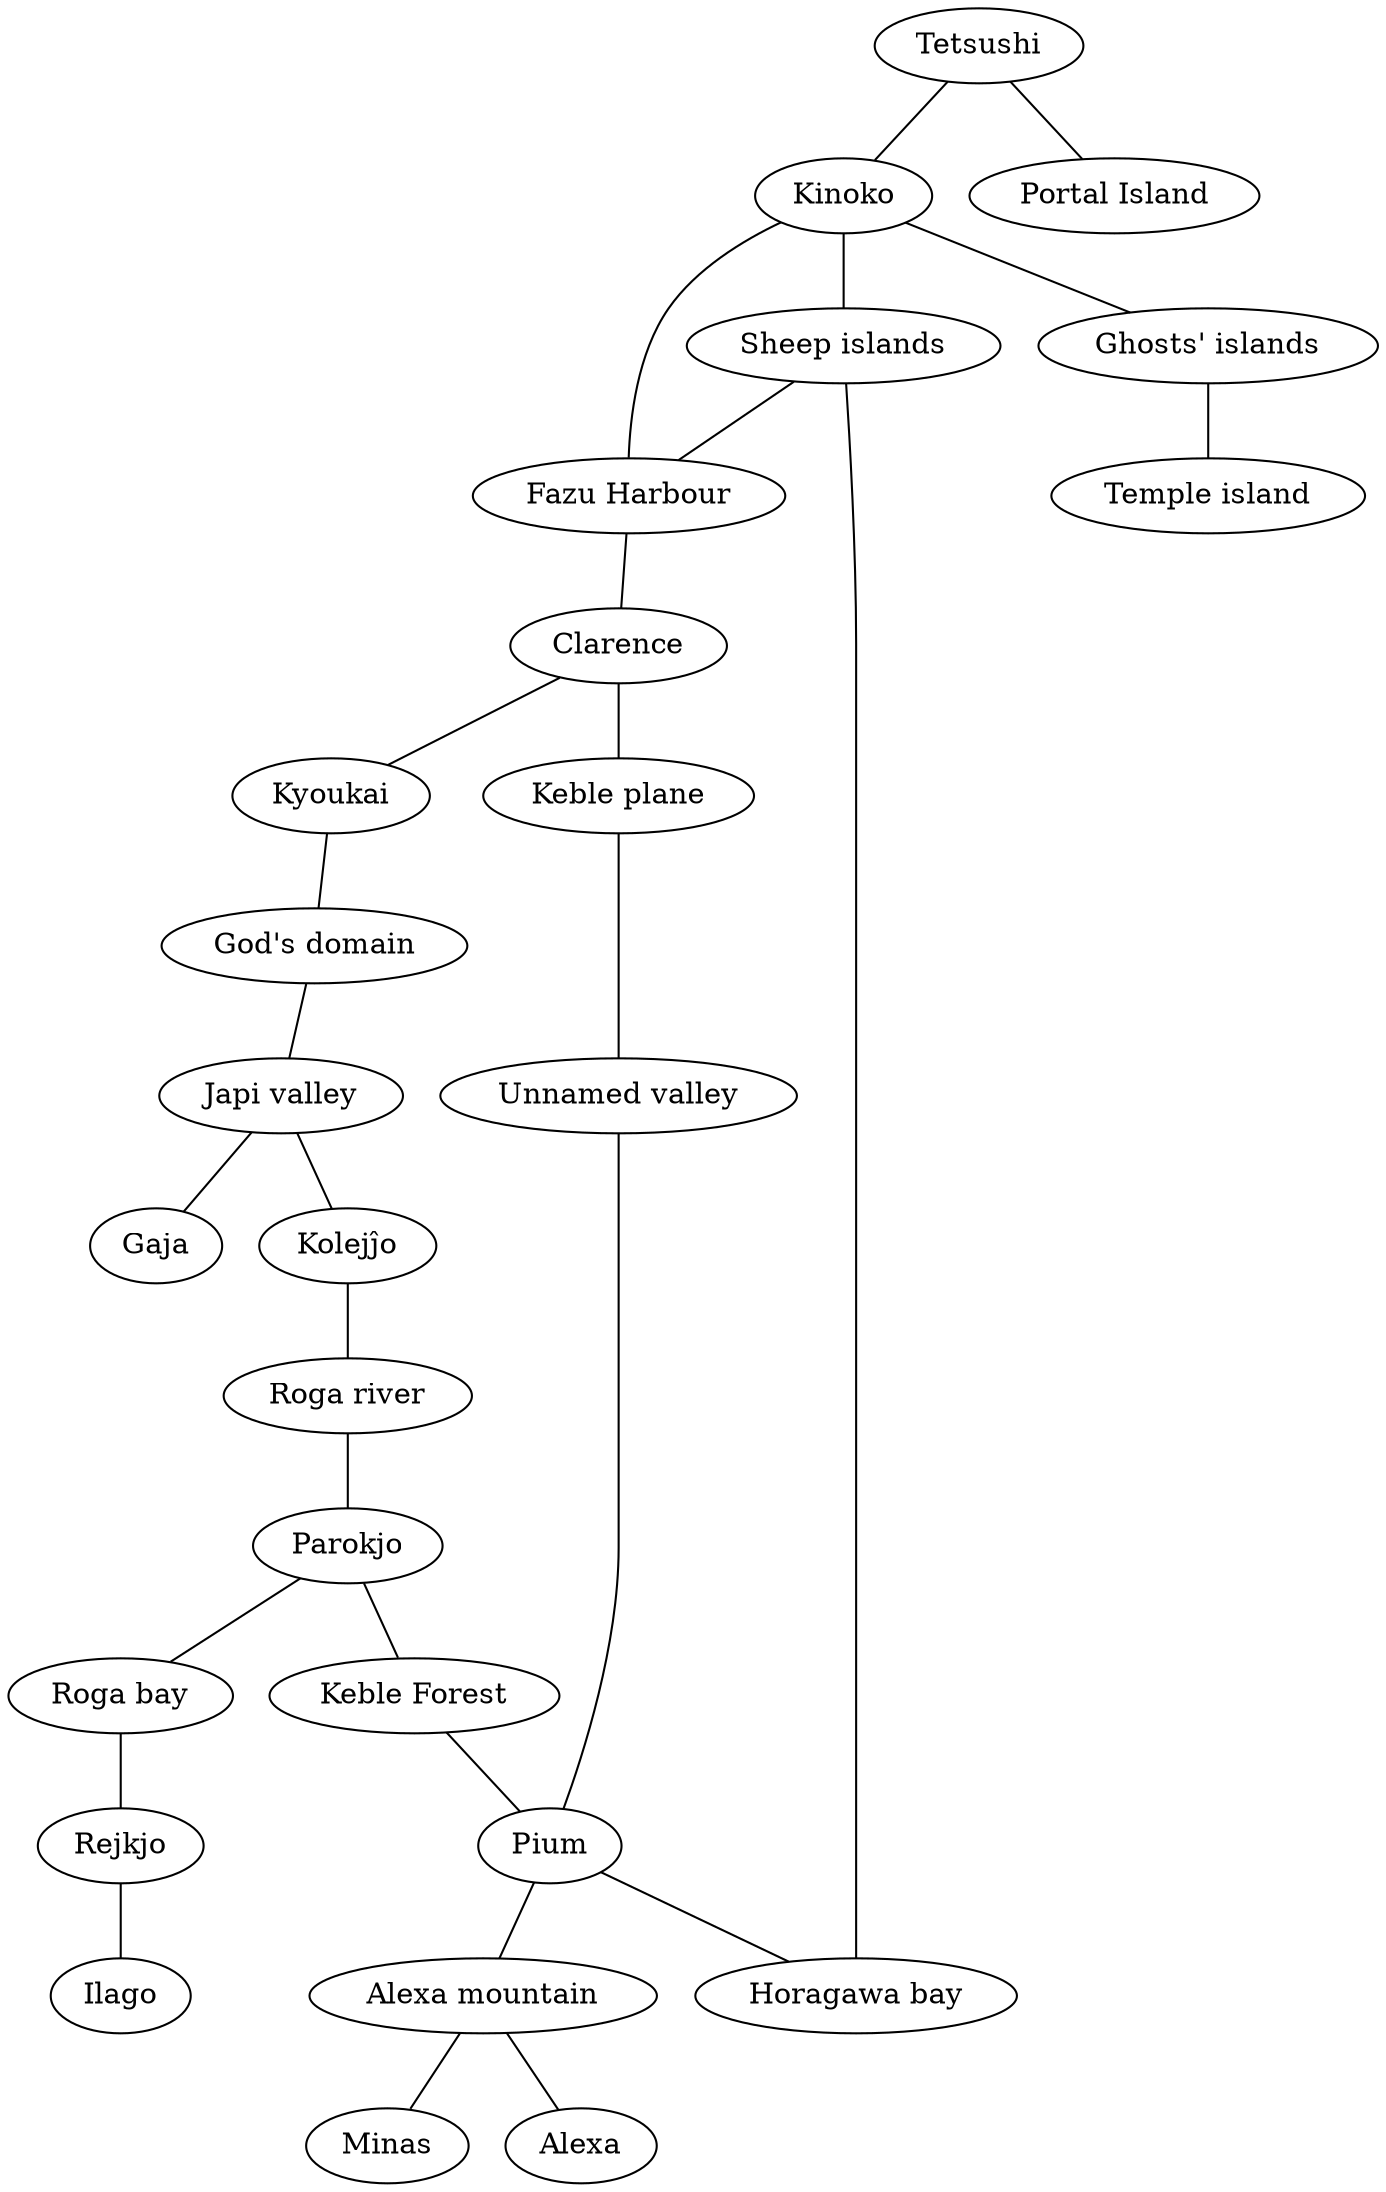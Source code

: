 graph {
    // cities
    tetsushi [label="Tetsushi"]
    kinoko [label="Kinoko"]
    fazu [label="Fazu Harbour"]
    clarence [label="Clarence"]
    kyoukai [label="Kyoukai"]
    gaja [label="Gaja"]
    pium [label="Pium"]
    minas [label="Minas"]
    kolejxjo [label="Kolejĵo"]
    parokjo [label="Parokjo"]
    rejkjo [label="Rejkjo"]
    ilago [label="Ilago"]
    alexa [label="Alexa"]

    // places of interest
    sheep_island [label="Sheep islands"]
    ghosts_islands [label="Ghosts' islands"]
    temple_island [label="Temple island"]
    keble_planes [label="Keble plane"]
    unnamed_valley [label="Unnamed valley"]
    alexa_mountain [label="Alexa mountain"]
    japi_valley [label="Japi valley"]
    god_domain [label="God's domain"]
    roga_bay [label="Roga bay"]
    horagawa_bay [label="Horagawa bay"]
    keble_forest [label="Keble Forest"]
    roga_river [label="Roga river"]
    portal_island [label="Portal Island"]

    // connections
    tetsushi -- kinoko
    kinoko -- fazu
    kinoko -- sheep_island
    kinoko -- ghosts_islands
    sheep_island -- fazu
    sheep_island -- horagawa_bay
    ghosts_islands -- temple_island
    fazu -- clarence
    clarence -- kyoukai
    clarence -- keble_planes
    keble_planes -- unnamed_valley
    unnamed_valley -- pium
    kyoukai -- god_domain
    god_domain -- japi_valley
    japi_valley -- gaja
    japi_valley -- kolejxjo
    kolejxjo -- roga_river
    roga_river -- parokjo
    parokjo -- roga_bay
    roga_bay -- rejkjo
    rejkjo -- ilago
    parokjo -- keble_forest
    keble_forest -- pium
    pium -- alexa_mountain
    pium -- horagawa_bay
    alexa_mountain -- minas
    alexa_mountain -- alexa
    tetsushi -- portal_island
}
